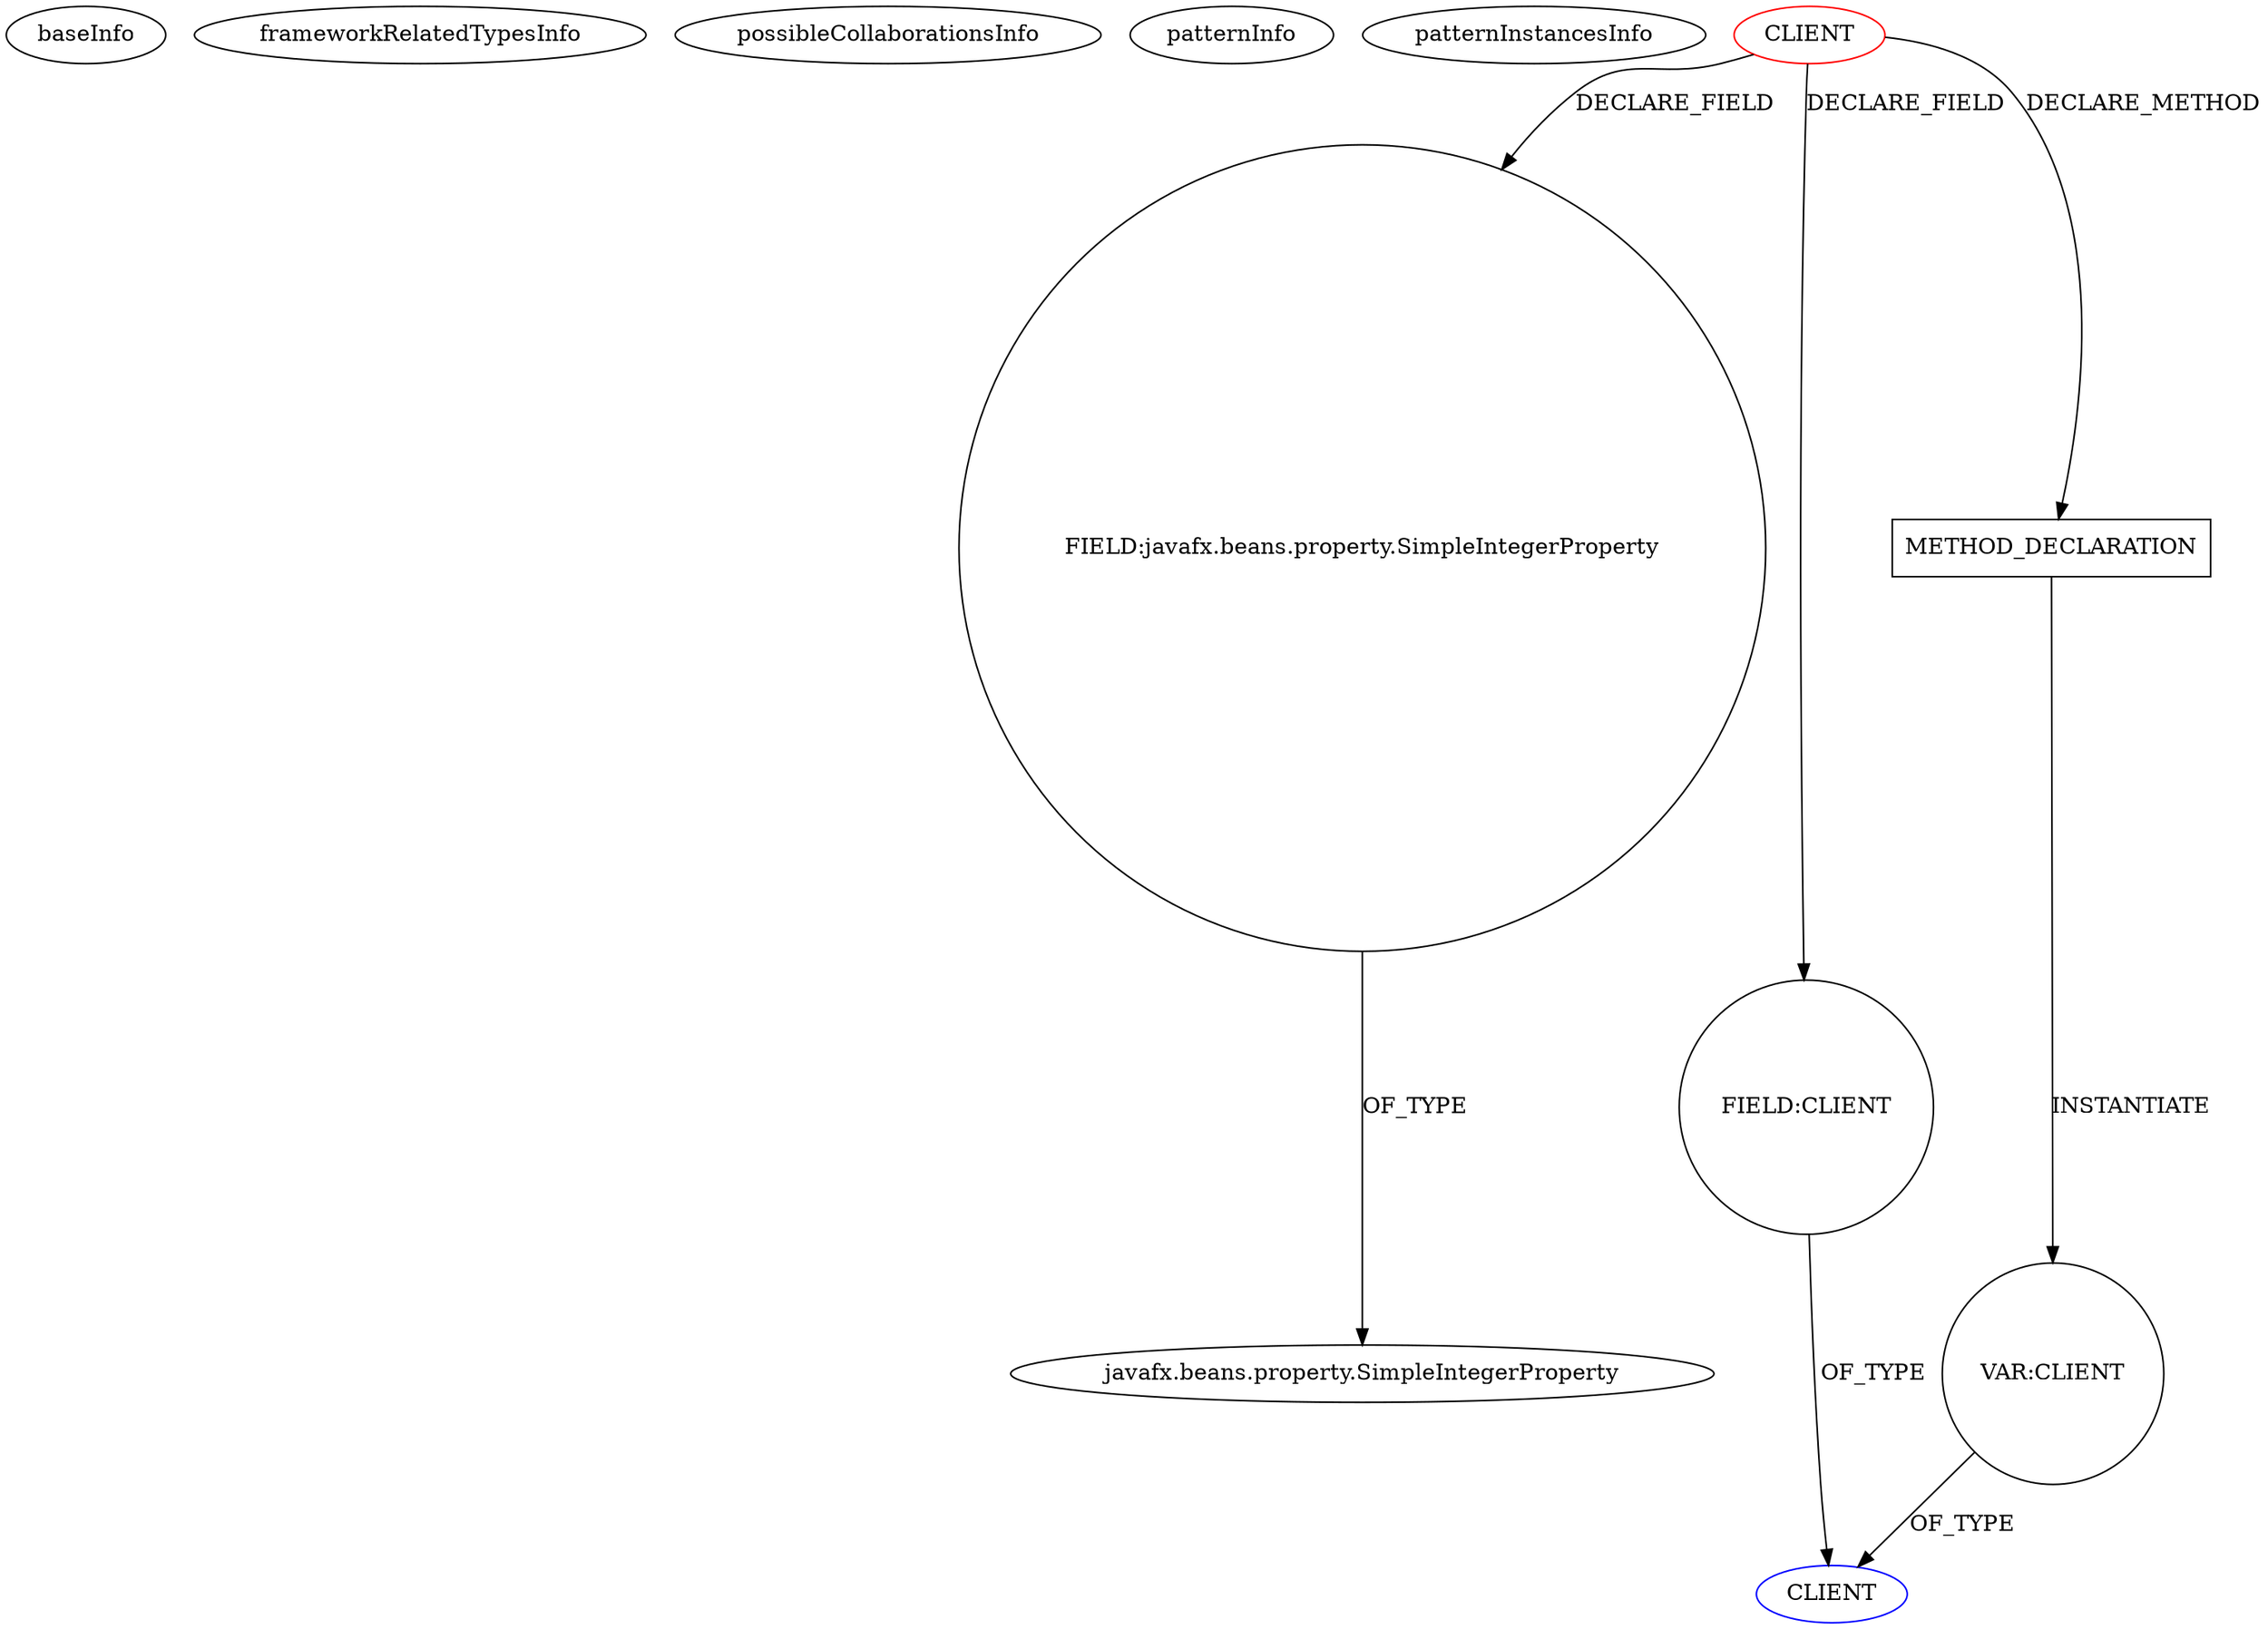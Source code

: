 digraph {
baseInfo[graphId=2271,category="pattern",isAnonymous=false,possibleRelation=false]
frameworkRelatedTypesInfo[]
possibleCollaborationsInfo[]
patternInfo[frequency=2.0,patternRootClient=0]
patternInstancesInfo[0="VaibhavJain-JavaFx-2.0-Ludo~/VaibhavJain-JavaFx-2.0-Ludo/JavaFx-2.0-Ludo-master/src/org/vaib/LudoMain.java~LudoMain~1569",1="UrsKR-fxcalendar~/UrsKR-fxcalendar/fxcalendar-master/src/main/java/com/sai/javafx/calendar/FXCalendar.java~FXCalendar~1522"]
9[label="FIELD:javafx.beans.property.SimpleIntegerProperty",vertexType="FIELD_DECLARATION",isFrameworkType=false,shape=circle]
0[label="CLIENT",vertexType="ROOT_CLIENT_CLASS_DECLARATION",isFrameworkType=false,color=red]
4[label="FIELD:CLIENT",vertexType="FIELD_DECLARATION",isFrameworkType=false,shape=circle]
39[label="METHOD_DECLARATION",vertexType="CLIENT_METHOD_DECLARATION",isFrameworkType=false,shape=box]
41[label="VAR:CLIENT",vertexType="VARIABLE_EXPRESION",isFrameworkType=false,shape=circle]
8[label="javafx.beans.property.SimpleIntegerProperty",vertexType="FRAMEWORK_CLASS_TYPE",isFrameworkType=false]
5[label="CLIENT",vertexType="REFERENCE_CLIENT_CLASS_DECLARATION",isFrameworkType=false,color=blue]
0->39[label="DECLARE_METHOD"]
39->41[label="INSTANTIATE"]
41->5[label="OF_TYPE"]
4->5[label="OF_TYPE"]
9->8[label="OF_TYPE"]
0->9[label="DECLARE_FIELD"]
0->4[label="DECLARE_FIELD"]
}

